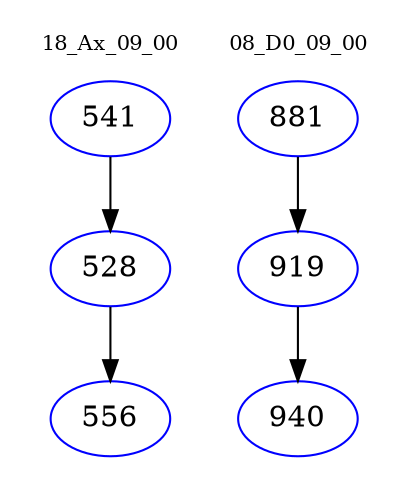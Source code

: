 digraph{
subgraph cluster_0 {
color = white
label = "18_Ax_09_00";
fontsize=10;
T0_541 [label="541", color="blue"]
T0_541 -> T0_528 [color="black"]
T0_528 [label="528", color="blue"]
T0_528 -> T0_556 [color="black"]
T0_556 [label="556", color="blue"]
}
subgraph cluster_1 {
color = white
label = "08_D0_09_00";
fontsize=10;
T1_881 [label="881", color="blue"]
T1_881 -> T1_919 [color="black"]
T1_919 [label="919", color="blue"]
T1_919 -> T1_940 [color="black"]
T1_940 [label="940", color="blue"]
}
}
